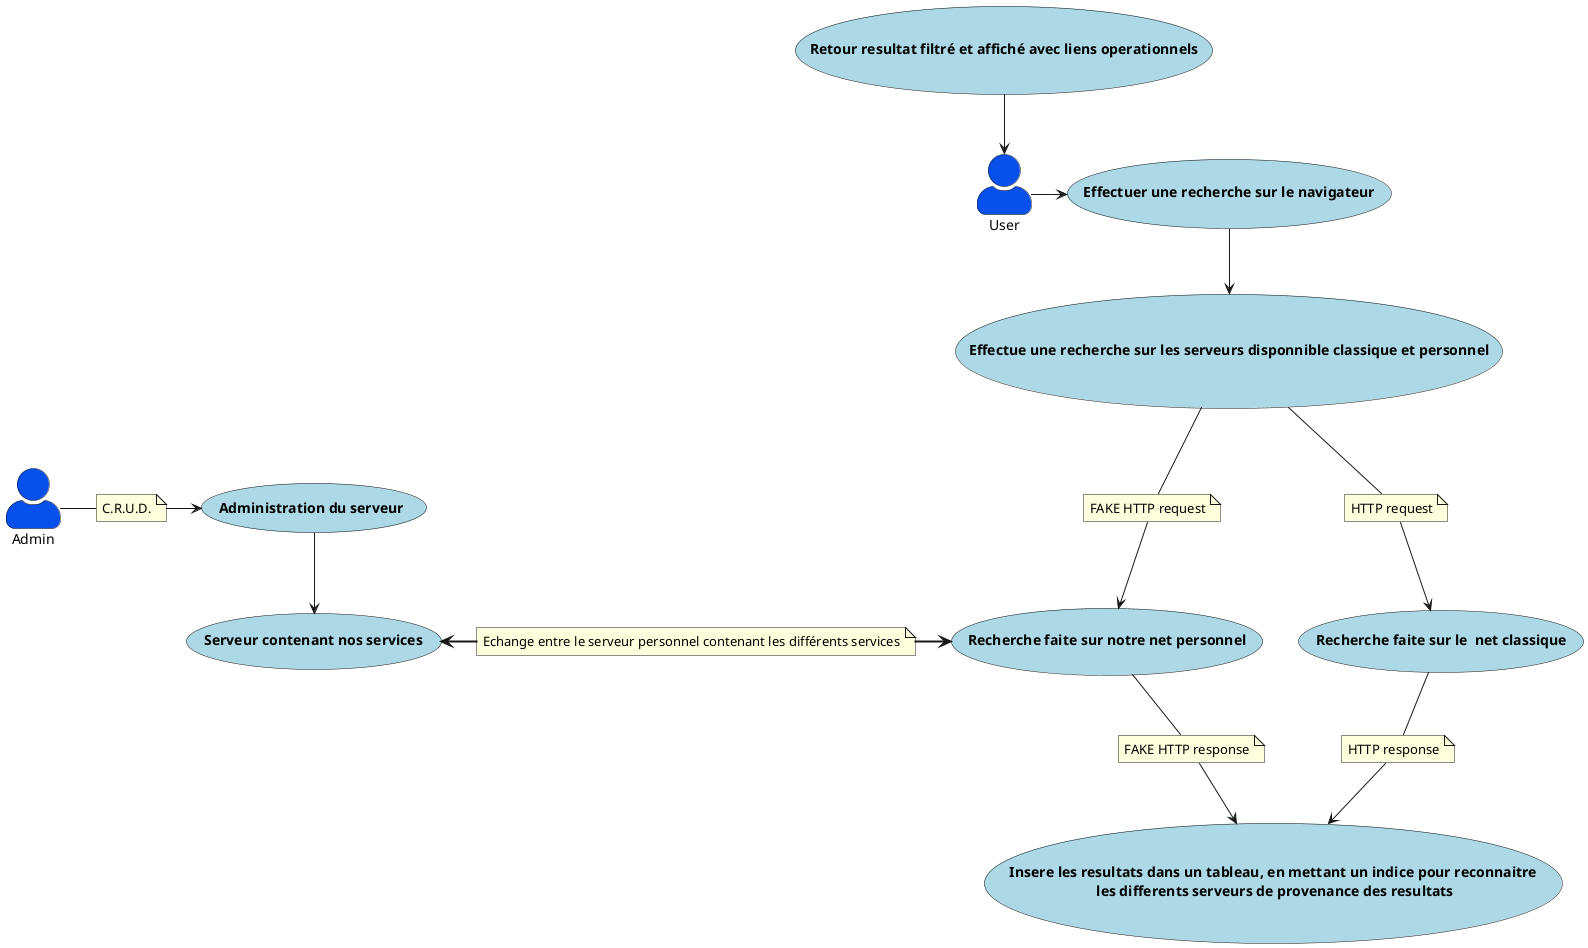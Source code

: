 @startuml
skinparam actorStyle awesome

Admin #0750EC
User #0750EC
(**Effectuer une recherche sur le navigateur**) as (Search) #LightBlue
(**Effectue une recherche sur les serveurs disponnible classique et personnel**) as (SearchDirection) #LightBlue
(**Recherche faite sur le  net classique**) as (Classic) #LightBlue
(**Recherche faite sur notre net personnel**) as (Personnal) #LightBlue
(**Insere les resultats dans un tableau, en mettant un indice pour reconnaitre**\n **les differents serveurs de provenance des resultats**) as (compilResult) #LightBlue

(**Retour resultat filtré et affiché avec liens operationnels**) as (filteredResult) #LightBlue

(**Administration du serveur**) as (admin) #LightBlue
(**Serveur contenant nos services**) as (serv) #LightBlue

note "C.R.U.D." as N1
note "HTTP request" as N2
note "FAKE HTTP request" as N3
note "HTTP response" as N4
note "FAKE HTTP response" as N5
note "Echange entre le serveur personnel contenant les différents services" as N6

Admin  - (N1)
(N1) -> (admin)
(admin) --> (serv)

User -> (Search)
    Search --> (SearchDirection)
        (SearchDirection) -- N2
            N2 --> (Classic)

        (SearchDirection) -- N3
            N3 --> (Personnal)

        (Classic) -- N4
            N4 --> (compilResult)

        (Personnal) -- N5
            N5 --> (compilResult)


    (filteredResult) --> (User)

(serv) <= N6
 N6 => (Personnal)



@enduml